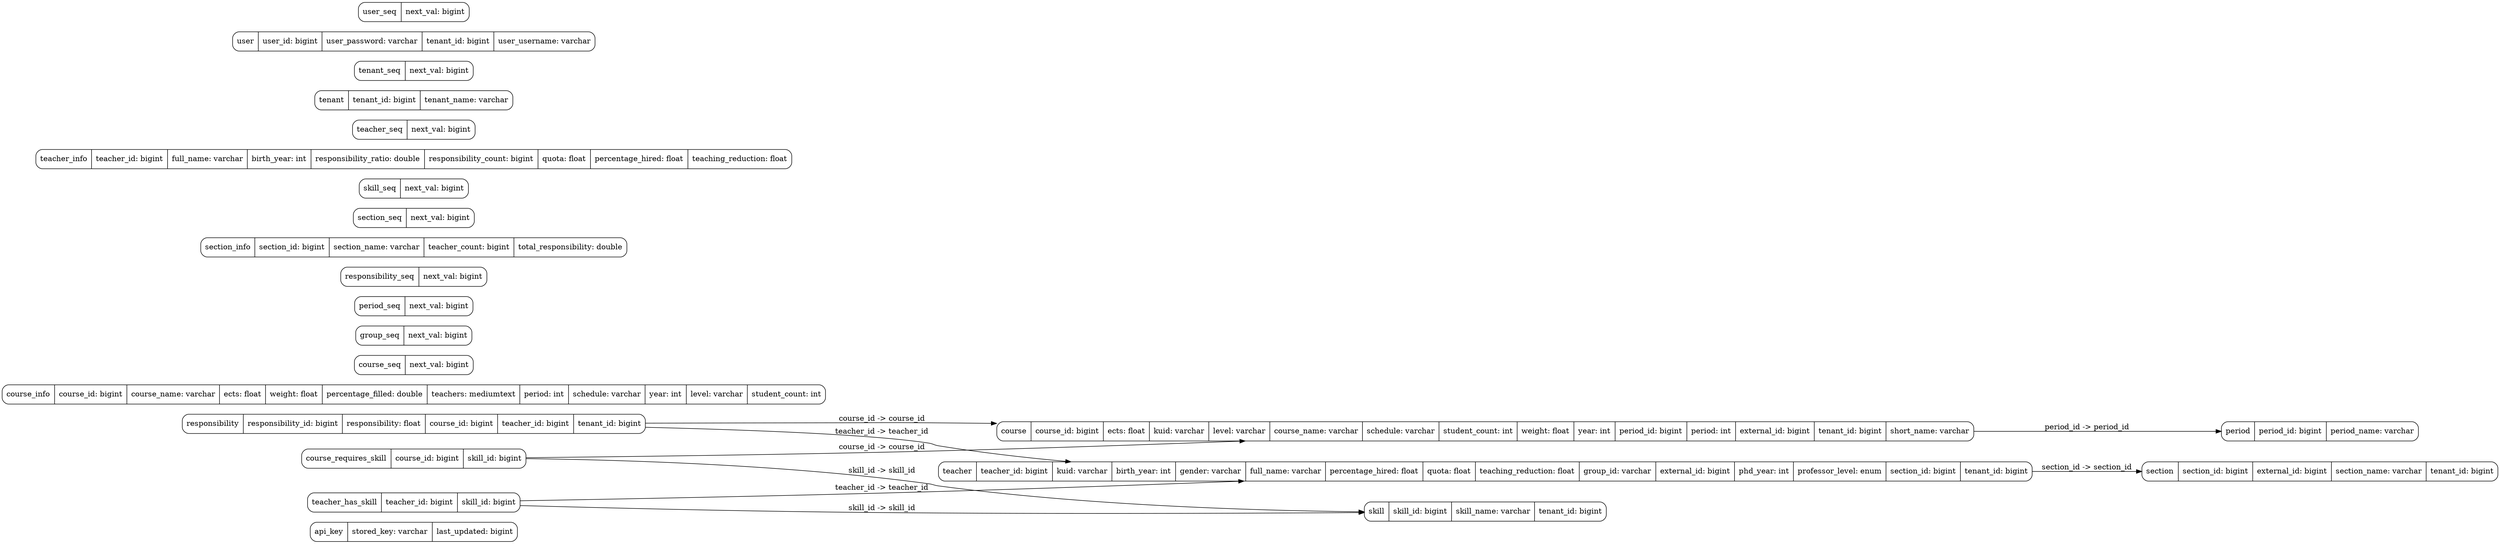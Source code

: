 digraph ERD {
  rankdir=LR;
  node [shape=box];
  api_key [label="{ api_key | stored_key: varchar | last_updated: bigint }" shape=Mrecord];
  api_key [label="{ api_key | stored_key: varchar | last_updated: bigint }" shape=Mrecord];
  course [label="{ course | course_id: bigint | ects: float | kuid: varchar | level: varchar | course_name: varchar | schedule: varchar | student_count: int | weight: float | year: int | period_id: bigint | period: int | external_id: bigint | tenant_id: bigint | short_name: varchar }" shape=Mrecord];
  course [label="{ course | course_id: bigint | ects: float | kuid: varchar | level: varchar | course_name: varchar | schedule: varchar | student_count: int | weight: float | year: int | period_id: bigint | period: int | external_id: bigint | tenant_id: bigint | short_name: varchar }" shape=Mrecord];
  course [label="{ course | course_id: bigint | ects: float | kuid: varchar | level: varchar | course_name: varchar | schedule: varchar | student_count: int | weight: float | year: int | period_id: bigint | period: int | external_id: bigint | tenant_id: bigint | short_name: varchar }" shape=Mrecord];
  course [label="{ course | course_id: bigint | ects: float | kuid: varchar | level: varchar | course_name: varchar | schedule: varchar | student_count: int | weight: float | year: int | period_id: bigint | period: int | external_id: bigint | tenant_id: bigint | short_name: varchar }" shape=Mrecord];
  course [label="{ course | course_id: bigint | ects: float | kuid: varchar | level: varchar | course_name: varchar | schedule: varchar | student_count: int | weight: float | year: int | period_id: bigint | period: int | external_id: bigint | tenant_id: bigint | short_name: varchar }" shape=Mrecord];
  course [label="{ course | course_id: bigint | ects: float | kuid: varchar | level: varchar | course_name: varchar | schedule: varchar | student_count: int | weight: float | year: int | period_id: bigint | period: int | external_id: bigint | tenant_id: bigint | short_name: varchar }" shape=Mrecord];
  course [label="{ course | course_id: bigint | ects: float | kuid: varchar | level: varchar | course_name: varchar | schedule: varchar | student_count: int | weight: float | year: int | period_id: bigint | period: int | external_id: bigint | tenant_id: bigint | short_name: varchar }" shape=Mrecord];
  course [label="{ course | course_id: bigint | ects: float | kuid: varchar | level: varchar | course_name: varchar | schedule: varchar | student_count: int | weight: float | year: int | period_id: bigint | period: int | external_id: bigint | tenant_id: bigint | short_name: varchar }" shape=Mrecord];
  course [label="{ course | course_id: bigint | ects: float | kuid: varchar | level: varchar | course_name: varchar | schedule: varchar | student_count: int | weight: float | year: int | period_id: bigint | period: int | external_id: bigint | tenant_id: bigint | short_name: varchar }" shape=Mrecord];
  course [label="{ course | course_id: bigint | ects: float | kuid: varchar | level: varchar | course_name: varchar | schedule: varchar | student_count: int | weight: float | year: int | period_id: bigint | period: int | external_id: bigint | tenant_id: bigint | short_name: varchar }" shape=Mrecord];
  course [label="{ course | course_id: bigint | ects: float | kuid: varchar | level: varchar | course_name: varchar | schedule: varchar | student_count: int | weight: float | year: int | period_id: bigint | period: int | external_id: bigint | tenant_id: bigint | short_name: varchar }" shape=Mrecord];
  course [label="{ course | course_id: bigint | ects: float | kuid: varchar | level: varchar | course_name: varchar | schedule: varchar | student_count: int | weight: float | year: int | period_id: bigint | period: int | external_id: bigint | tenant_id: bigint | short_name: varchar }" shape=Mrecord];
  course [label="{ course | course_id: bigint | ects: float | kuid: varchar | level: varchar | course_name: varchar | schedule: varchar | student_count: int | weight: float | year: int | period_id: bigint | period: int | external_id: bigint | tenant_id: bigint | short_name: varchar }" shape=Mrecord];
  course [label="{ course | course_id: bigint | ects: float | kuid: varchar | level: varchar | course_name: varchar | schedule: varchar | student_count: int | weight: float | year: int | period_id: bigint | period: int | external_id: bigint | tenant_id: bigint | short_name: varchar }" shape=Mrecord];
  course_info [label="{ course_info | course_id: bigint | course_name: varchar | ects: float | weight: float | percentage_filled: double | teachers: mediumtext | period: int | schedule: varchar | year: int | level: varchar | student_count: int }" shape=Mrecord];
  course_info [label="{ course_info | course_id: bigint | course_name: varchar | ects: float | weight: float | percentage_filled: double | teachers: mediumtext | period: int | schedule: varchar | year: int | level: varchar | student_count: int }" shape=Mrecord];
  course_info [label="{ course_info | course_id: bigint | course_name: varchar | ects: float | weight: float | percentage_filled: double | teachers: mediumtext | period: int | schedule: varchar | year: int | level: varchar | student_count: int }" shape=Mrecord];
  course_info [label="{ course_info | course_id: bigint | course_name: varchar | ects: float | weight: float | percentage_filled: double | teachers: mediumtext | period: int | schedule: varchar | year: int | level: varchar | student_count: int }" shape=Mrecord];
  course_info [label="{ course_info | course_id: bigint | course_name: varchar | ects: float | weight: float | percentage_filled: double | teachers: mediumtext | period: int | schedule: varchar | year: int | level: varchar | student_count: int }" shape=Mrecord];
  course_info [label="{ course_info | course_id: bigint | course_name: varchar | ects: float | weight: float | percentage_filled: double | teachers: mediumtext | period: int | schedule: varchar | year: int | level: varchar | student_count: int }" shape=Mrecord];
  course_info [label="{ course_info | course_id: bigint | course_name: varchar | ects: float | weight: float | percentage_filled: double | teachers: mediumtext | period: int | schedule: varchar | year: int | level: varchar | student_count: int }" shape=Mrecord];
  course_info [label="{ course_info | course_id: bigint | course_name: varchar | ects: float | weight: float | percentage_filled: double | teachers: mediumtext | period: int | schedule: varchar | year: int | level: varchar | student_count: int }" shape=Mrecord];
  course_info [label="{ course_info | course_id: bigint | course_name: varchar | ects: float | weight: float | percentage_filled: double | teachers: mediumtext | period: int | schedule: varchar | year: int | level: varchar | student_count: int }" shape=Mrecord];
  course_info [label="{ course_info | course_id: bigint | course_name: varchar | ects: float | weight: float | percentage_filled: double | teachers: mediumtext | period: int | schedule: varchar | year: int | level: varchar | student_count: int }" shape=Mrecord];
  course_info [label="{ course_info | course_id: bigint | course_name: varchar | ects: float | weight: float | percentage_filled: double | teachers: mediumtext | period: int | schedule: varchar | year: int | level: varchar | student_count: int }" shape=Mrecord];
  course_requires_skill [label="{ course_requires_skill | course_id: bigint | skill_id: bigint }" shape=Mrecord];
  course_requires_skill [label="{ course_requires_skill | course_id: bigint | skill_id: bigint }" shape=Mrecord];
  course_seq [label="{ course_seq | next_val: bigint }" shape=Mrecord];
  group_seq [label="{ group_seq | next_val: bigint }" shape=Mrecord];
  period [label="{ period | period_id: bigint | period_name: varchar }" shape=Mrecord];
  period [label="{ period | period_id: bigint | period_name: varchar }" shape=Mrecord];
  period_seq [label="{ period_seq | next_val: bigint }" shape=Mrecord];
  responsibility [label="{ responsibility | responsibility_id: bigint | responsibility: float | course_id: bigint | teacher_id: bigint | tenant_id: bigint }" shape=Mrecord];
  responsibility [label="{ responsibility | responsibility_id: bigint | responsibility: float | course_id: bigint | teacher_id: bigint | tenant_id: bigint }" shape=Mrecord];
  responsibility [label="{ responsibility | responsibility_id: bigint | responsibility: float | course_id: bigint | teacher_id: bigint | tenant_id: bigint }" shape=Mrecord];
  responsibility [label="{ responsibility | responsibility_id: bigint | responsibility: float | course_id: bigint | teacher_id: bigint | tenant_id: bigint }" shape=Mrecord];
  responsibility [label="{ responsibility | responsibility_id: bigint | responsibility: float | course_id: bigint | teacher_id: bigint | tenant_id: bigint }" shape=Mrecord];
  responsibility_seq [label="{ responsibility_seq | next_val: bigint }" shape=Mrecord];
  section [label="{ section | section_id: bigint | external_id: bigint | section_name: varchar | tenant_id: bigint }" shape=Mrecord];
  section [label="{ section | section_id: bigint | external_id: bigint | section_name: varchar | tenant_id: bigint }" shape=Mrecord];
  section [label="{ section | section_id: bigint | external_id: bigint | section_name: varchar | tenant_id: bigint }" shape=Mrecord];
  section [label="{ section | section_id: bigint | external_id: bigint | section_name: varchar | tenant_id: bigint }" shape=Mrecord];
  section_info [label="{ section_info | section_id: bigint | section_name: varchar | teacher_count: bigint | total_responsibility: double }" shape=Mrecord];
  section_info [label="{ section_info | section_id: bigint | section_name: varchar | teacher_count: bigint | total_responsibility: double }" shape=Mrecord];
  section_info [label="{ section_info | section_id: bigint | section_name: varchar | teacher_count: bigint | total_responsibility: double }" shape=Mrecord];
  section_info [label="{ section_info | section_id: bigint | section_name: varchar | teacher_count: bigint | total_responsibility: double }" shape=Mrecord];
  section_seq [label="{ section_seq | next_val: bigint }" shape=Mrecord];
  skill [label="{ skill | skill_id: bigint | skill_name: varchar | tenant_id: bigint }" shape=Mrecord];
  skill [label="{ skill | skill_id: bigint | skill_name: varchar | tenant_id: bigint }" shape=Mrecord];
  skill [label="{ skill | skill_id: bigint | skill_name: varchar | tenant_id: bigint }" shape=Mrecord];
  skill_seq [label="{ skill_seq | next_val: bigint }" shape=Mrecord];
  teacher [label="{ teacher | teacher_id: bigint | kuid: varchar | birth_year: int | gender: varchar | full_name: varchar | percentage_hired: float | quota: float | teaching_reduction: float | group_id: varchar | external_id: bigint | phd_year: int | professor_level: enum | section_id: bigint | tenant_id: bigint }" shape=Mrecord];
  teacher [label="{ teacher | teacher_id: bigint | kuid: varchar | birth_year: int | gender: varchar | full_name: varchar | percentage_hired: float | quota: float | teaching_reduction: float | group_id: varchar | external_id: bigint | phd_year: int | professor_level: enum | section_id: bigint | tenant_id: bigint }" shape=Mrecord];
  teacher [label="{ teacher | teacher_id: bigint | kuid: varchar | birth_year: int | gender: varchar | full_name: varchar | percentage_hired: float | quota: float | teaching_reduction: float | group_id: varchar | external_id: bigint | phd_year: int | professor_level: enum | section_id: bigint | tenant_id: bigint }" shape=Mrecord];
  teacher [label="{ teacher | teacher_id: bigint | kuid: varchar | birth_year: int | gender: varchar | full_name: varchar | percentage_hired: float | quota: float | teaching_reduction: float | group_id: varchar | external_id: bigint | phd_year: int | professor_level: enum | section_id: bigint | tenant_id: bigint }" shape=Mrecord];
  teacher [label="{ teacher | teacher_id: bigint | kuid: varchar | birth_year: int | gender: varchar | full_name: varchar | percentage_hired: float | quota: float | teaching_reduction: float | group_id: varchar | external_id: bigint | phd_year: int | professor_level: enum | section_id: bigint | tenant_id: bigint }" shape=Mrecord];
  teacher [label="{ teacher | teacher_id: bigint | kuid: varchar | birth_year: int | gender: varchar | full_name: varchar | percentage_hired: float | quota: float | teaching_reduction: float | group_id: varchar | external_id: bigint | phd_year: int | professor_level: enum | section_id: bigint | tenant_id: bigint }" shape=Mrecord];
  teacher [label="{ teacher | teacher_id: bigint | kuid: varchar | birth_year: int | gender: varchar | full_name: varchar | percentage_hired: float | quota: float | teaching_reduction: float | group_id: varchar | external_id: bigint | phd_year: int | professor_level: enum | section_id: bigint | tenant_id: bigint }" shape=Mrecord];
  teacher [label="{ teacher | teacher_id: bigint | kuid: varchar | birth_year: int | gender: varchar | full_name: varchar | percentage_hired: float | quota: float | teaching_reduction: float | group_id: varchar | external_id: bigint | phd_year: int | professor_level: enum | section_id: bigint | tenant_id: bigint }" shape=Mrecord];
  teacher [label="{ teacher | teacher_id: bigint | kuid: varchar | birth_year: int | gender: varchar | full_name: varchar | percentage_hired: float | quota: float | teaching_reduction: float | group_id: varchar | external_id: bigint | phd_year: int | professor_level: enum | section_id: bigint | tenant_id: bigint }" shape=Mrecord];
  teacher [label="{ teacher | teacher_id: bigint | kuid: varchar | birth_year: int | gender: varchar | full_name: varchar | percentage_hired: float | quota: float | teaching_reduction: float | group_id: varchar | external_id: bigint | phd_year: int | professor_level: enum | section_id: bigint | tenant_id: bigint }" shape=Mrecord];
  teacher [label="{ teacher | teacher_id: bigint | kuid: varchar | birth_year: int | gender: varchar | full_name: varchar | percentage_hired: float | quota: float | teaching_reduction: float | group_id: varchar | external_id: bigint | phd_year: int | professor_level: enum | section_id: bigint | tenant_id: bigint }" shape=Mrecord];
  teacher [label="{ teacher | teacher_id: bigint | kuid: varchar | birth_year: int | gender: varchar | full_name: varchar | percentage_hired: float | quota: float | teaching_reduction: float | group_id: varchar | external_id: bigint | phd_year: int | professor_level: enum | section_id: bigint | tenant_id: bigint }" shape=Mrecord];
  teacher [label="{ teacher | teacher_id: bigint | kuid: varchar | birth_year: int | gender: varchar | full_name: varchar | percentage_hired: float | quota: float | teaching_reduction: float | group_id: varchar | external_id: bigint | phd_year: int | professor_level: enum | section_id: bigint | tenant_id: bigint }" shape=Mrecord];
  teacher [label="{ teacher | teacher_id: bigint | kuid: varchar | birth_year: int | gender: varchar | full_name: varchar | percentage_hired: float | quota: float | teaching_reduction: float | group_id: varchar | external_id: bigint | phd_year: int | professor_level: enum | section_id: bigint | tenant_id: bigint }" shape=Mrecord];
  teacher_has_skill [label="{ teacher_has_skill | teacher_id: bigint | skill_id: bigint }" shape=Mrecord];
  teacher_has_skill [label="{ teacher_has_skill | teacher_id: bigint | skill_id: bigint }" shape=Mrecord];
  teacher_info [label="{ teacher_info | teacher_id: bigint | full_name: varchar | birth_year: int | responsibility_ratio: double | responsibility_count: bigint | quota: float | percentage_hired: float | teaching_reduction: float }" shape=Mrecord];
  teacher_info [label="{ teacher_info | teacher_id: bigint | full_name: varchar | birth_year: int | responsibility_ratio: double | responsibility_count: bigint | quota: float | percentage_hired: float | teaching_reduction: float }" shape=Mrecord];
  teacher_info [label="{ teacher_info | teacher_id: bigint | full_name: varchar | birth_year: int | responsibility_ratio: double | responsibility_count: bigint | quota: float | percentage_hired: float | teaching_reduction: float }" shape=Mrecord];
  teacher_info [label="{ teacher_info | teacher_id: bigint | full_name: varchar | birth_year: int | responsibility_ratio: double | responsibility_count: bigint | quota: float | percentage_hired: float | teaching_reduction: float }" shape=Mrecord];
  teacher_info [label="{ teacher_info | teacher_id: bigint | full_name: varchar | birth_year: int | responsibility_ratio: double | responsibility_count: bigint | quota: float | percentage_hired: float | teaching_reduction: float }" shape=Mrecord];
  teacher_info [label="{ teacher_info | teacher_id: bigint | full_name: varchar | birth_year: int | responsibility_ratio: double | responsibility_count: bigint | quota: float | percentage_hired: float | teaching_reduction: float }" shape=Mrecord];
  teacher_info [label="{ teacher_info | teacher_id: bigint | full_name: varchar | birth_year: int | responsibility_ratio: double | responsibility_count: bigint | quota: float | percentage_hired: float | teaching_reduction: float }" shape=Mrecord];
  teacher_info [label="{ teacher_info | teacher_id: bigint | full_name: varchar | birth_year: int | responsibility_ratio: double | responsibility_count: bigint | quota: float | percentage_hired: float | teaching_reduction: float }" shape=Mrecord];
  teacher_seq [label="{ teacher_seq | next_val: bigint }" shape=Mrecord];
  tenant [label="{ tenant | tenant_id: bigint | tenant_name: varchar }" shape=Mrecord];
  tenant [label="{ tenant | tenant_id: bigint | tenant_name: varchar }" shape=Mrecord];
  tenant_seq [label="{ tenant_seq | next_val: bigint }" shape=Mrecord];
  user [label="{ user | user_id: bigint | user_password: varchar | tenant_id: bigint | user_username: varchar }" shape=Mrecord];
  user [label="{ user | user_id: bigint | user_password: varchar | tenant_id: bigint | user_username: varchar }" shape=Mrecord];
  user [label="{ user | user_id: bigint | user_password: varchar | tenant_id: bigint | user_username: varchar }" shape=Mrecord];
  user [label="{ user | user_id: bigint | user_password: varchar | tenant_id: bigint | user_username: varchar }" shape=Mrecord];
  user_seq [label="{ user_seq | next_val: bigint }" shape=Mrecord];
  course -> period [label="period_id -> period_id"];
  course_requires_skill -> course [label="course_id -> course_id"];
  course_requires_skill -> skill [label="skill_id -> skill_id"];
  responsibility -> course [label="course_id -> course_id"];
  responsibility -> teacher [label="teacher_id -> teacher_id"];
  teacher -> section [label="section_id -> section_id"];
  teacher_has_skill -> skill [label="skill_id -> skill_id"];
  teacher_has_skill -> teacher [label="teacher_id -> teacher_id"];
}